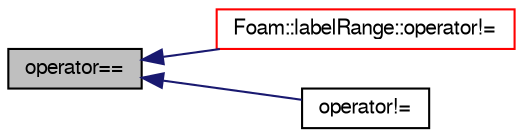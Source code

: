 digraph "operator=="
{
  bgcolor="transparent";
  edge [fontname="FreeSans",fontsize="10",labelfontname="FreeSans",labelfontsize="10"];
  node [fontname="FreeSans",fontsize="10",shape=record];
  rankdir="LR";
  Node7 [label="operator==",height=0.2,width=0.4,color="black", fillcolor="grey75", style="filled", fontcolor="black"];
  Node7 -> Node8 [dir="back",color="midnightblue",fontsize="10",style="solid",fontname="FreeSans"];
  Node8 [label="Foam::labelRange::operator!=",height=0.2,width=0.4,color="red",URL="$a28142.html#aec9496b4ff56d452b4b4f7aef4844e16"];
  Node7 -> Node10 [dir="back",color="midnightblue",fontsize="10",style="solid",fontname="FreeSans"];
  Node10 [label="operator!=",height=0.2,width=0.4,color="black",URL="$a28150.html#a17060b4eb673802bfe4a5fbe69428e1b"];
}
